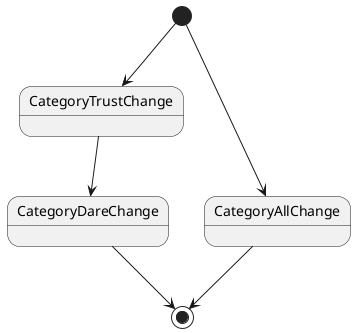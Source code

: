 @startuml
    [*] --> CategoryTrustChange
    CategoryTrustChange --> CategoryDareChange
    CategoryDareChange --> [*]

    [*] --> CategoryAllChange
    CategoryAllChange --> [*]
@enduml
